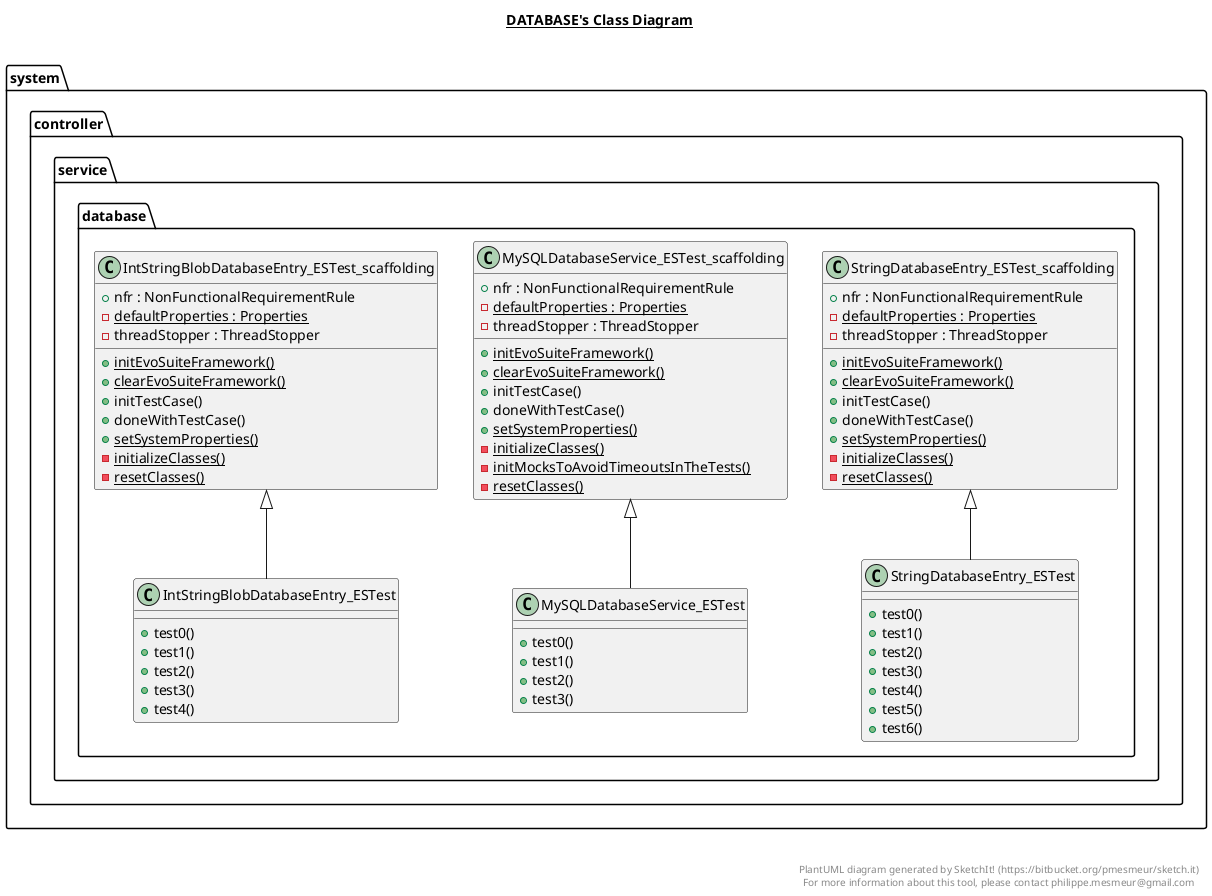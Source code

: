 @startuml

title __DATABASE's Class Diagram__\n

  package system.controller {
    package system.controller.service {
      package system.controller.service.database {
        class IntStringBlobDatabaseEntry_ESTest {
            + test0()
            + test1()
            + test2()
            + test3()
            + test4()
        }
      }
    }
  }
  

  package system.controller {
    package system.controller.service {
      package system.controller.service.database {
        class IntStringBlobDatabaseEntry_ESTest_scaffolding {
            + nfr : NonFunctionalRequirementRule
            {static} - defaultProperties : Properties
            - threadStopper : ThreadStopper
            {static} + initEvoSuiteFramework()
            {static} + clearEvoSuiteFramework()
            + initTestCase()
            + doneWithTestCase()
            {static} + setSystemProperties()
            {static} - initializeClasses()
            {static} - resetClasses()
        }
      }
    }
  }
  

  package system.controller {
    package system.controller.service {
      package system.controller.service.database {
        class MySQLDatabaseService_ESTest {
            + test0()
            + test1()
            + test2()
            + test3()
        }
      }
    }
  }
  

  package system.controller {
    package system.controller.service {
      package system.controller.service.database {
        class MySQLDatabaseService_ESTest_scaffolding {
            + nfr : NonFunctionalRequirementRule
            {static} - defaultProperties : Properties
            - threadStopper : ThreadStopper
            {static} + initEvoSuiteFramework()
            {static} + clearEvoSuiteFramework()
            + initTestCase()
            + doneWithTestCase()
            {static} + setSystemProperties()
            {static} - initializeClasses()
            {static} - initMocksToAvoidTimeoutsInTheTests()
            {static} - resetClasses()
        }
      }
    }
  }
  

  package system.controller {
    package system.controller.service {
      package system.controller.service.database {
        class StringDatabaseEntry_ESTest {
            + test0()
            + test1()
            + test2()
            + test3()
            + test4()
            + test5()
            + test6()
        }
      }
    }
  }
  

  package system.controller {
    package system.controller.service {
      package system.controller.service.database {
        class StringDatabaseEntry_ESTest_scaffolding {
            + nfr : NonFunctionalRequirementRule
            {static} - defaultProperties : Properties
            - threadStopper : ThreadStopper
            {static} + initEvoSuiteFramework()
            {static} + clearEvoSuiteFramework()
            + initTestCase()
            + doneWithTestCase()
            {static} + setSystemProperties()
            {static} - initializeClasses()
            {static} - resetClasses()
        }
      }
    }
  }
  

  IntStringBlobDatabaseEntry_ESTest -up-|> IntStringBlobDatabaseEntry_ESTest_scaffolding
  MySQLDatabaseService_ESTest -up-|> MySQLDatabaseService_ESTest_scaffolding
  StringDatabaseEntry_ESTest -up-|> StringDatabaseEntry_ESTest_scaffolding


right footer


PlantUML diagram generated by SketchIt! (https://bitbucket.org/pmesmeur/sketch.it)
For more information about this tool, please contact philippe.mesmeur@gmail.com
endfooter

@enduml
